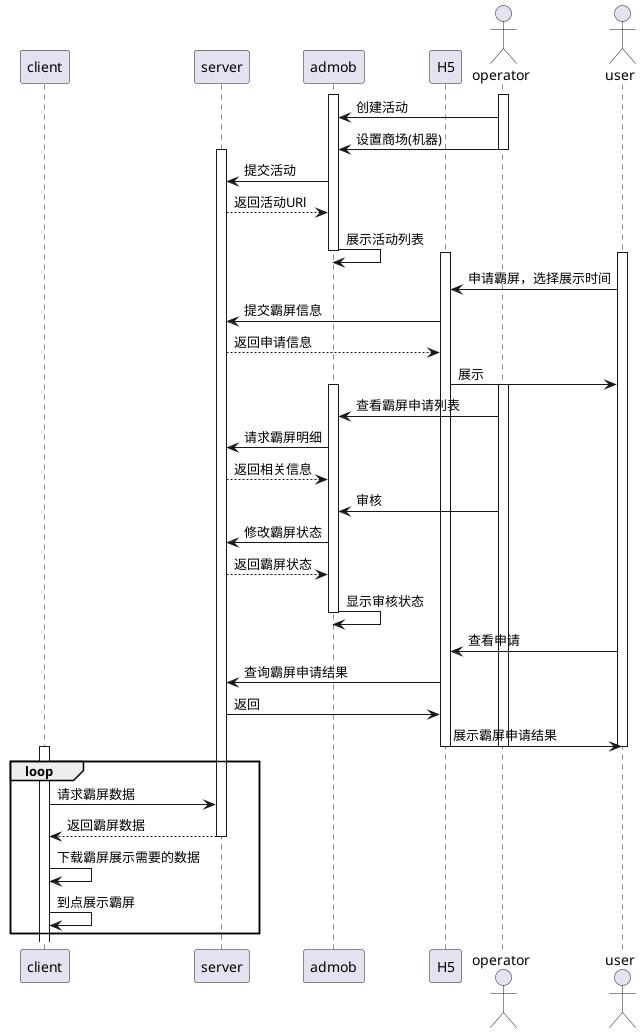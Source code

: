 @startuml
participant client
participant server
participant admob
participant H5
actor operator
actor user
activate admob
activate operator
operator -> admob:创建活动
operator -> admob:设置商场(机器)
deactivate operator

activate server
admob -> server:提交活动
server --> admob:返回活动URl
admob ->admob:展示活动列表
deactivate admob

activate H5
activate user
user -> H5:申请霸屏，选择展示时间
H5 -> server:提交霸屏信息
server --> H5:返回申请信息
H5 -> user:展示

activate admob
activate operator
operator -> admob:查看霸屏申请列表
admob -> server:请求霸屏明细
server --> admob:返回相关信息
operator -> admob:审核
admob -> server:修改霸屏状态
server --> admob:返回霸屏状态
admob -> admob:显示审核状态
deactivate admob
user -> H5:查看申请
H5 -> server:查询霸屏申请结果
server -> H5:返回
H5 ->user:展示霸屏申请结果
deactivate operator

deactivate H5
deactivate user
loop
activate client
client -> server:请求霸屏数据
server --> client:返回霸屏数据
deactivate server
client -> client:下载霸屏展示需要的数据
client -> client:到点展示霸屏
end
@enduml
1.产品原型中未见设置机器方式 类似三级配置
2.选择霸屏时间的方式 申请时选择
3.客户端读取霸屏数据的方式 轮询/iot 待定
4.客户端下载失败的处理流程
5.客户端某次活动资源确实，跳过该活动